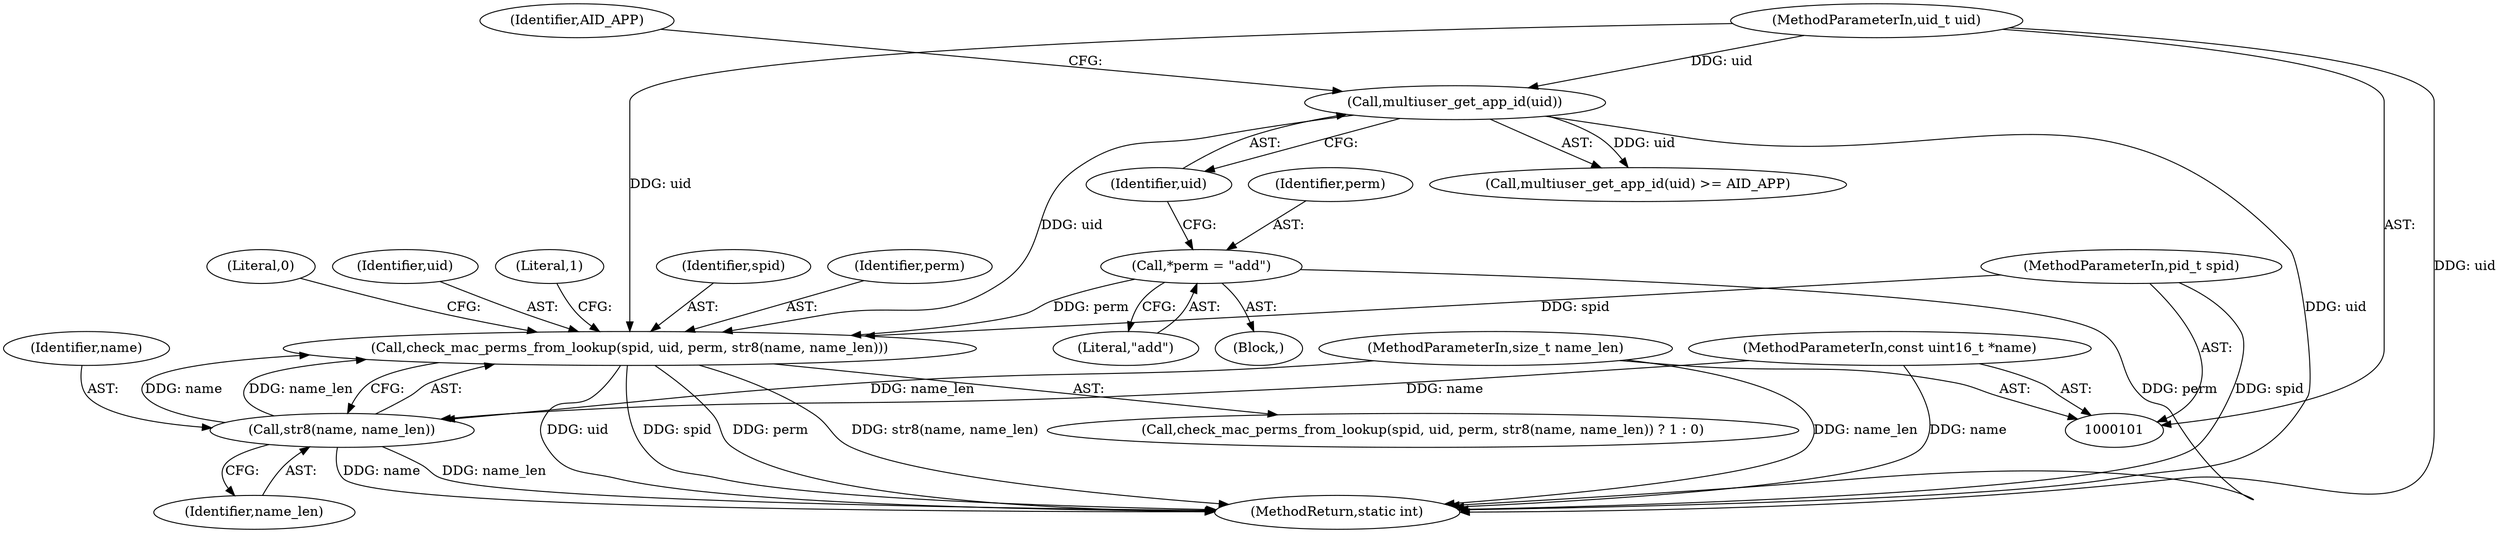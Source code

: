 digraph "0_Android_047eec456943dc082e33220d28abb7df4e089f69@pointer" {
"1000121" [label="(Call,check_mac_perms_from_lookup(spid, uid, perm, str8(name, name_len)))"];
"1000104" [label="(MethodParameterIn,pid_t spid)"];
"1000113" [label="(Call,multiuser_get_app_id(uid))"];
"1000105" [label="(MethodParameterIn,uid_t uid)"];
"1000108" [label="(Call,*perm = \"add\")"];
"1000125" [label="(Call,str8(name, name_len))"];
"1000102" [label="(MethodParameterIn,const uint16_t *name)"];
"1000103" [label="(MethodParameterIn,size_t name_len)"];
"1000126" [label="(Identifier,name)"];
"1000128" [label="(Literal,1)"];
"1000122" [label="(Identifier,spid)"];
"1000130" [label="(MethodReturn,static int)"];
"1000104" [label="(MethodParameterIn,pid_t spid)"];
"1000109" [label="(Identifier,perm)"];
"1000110" [label="(Literal,\"add\")"];
"1000113" [label="(Call,multiuser_get_app_id(uid))"];
"1000120" [label="(Call,check_mac_perms_from_lookup(spid, uid, perm, str8(name, name_len)) ? 1 : 0)"];
"1000108" [label="(Call,*perm = \"add\")"];
"1000124" [label="(Identifier,perm)"];
"1000129" [label="(Literal,0)"];
"1000125" [label="(Call,str8(name, name_len))"];
"1000127" [label="(Identifier,name_len)"];
"1000112" [label="(Call,multiuser_get_app_id(uid) >= AID_APP)"];
"1000103" [label="(MethodParameterIn,size_t name_len)"];
"1000106" [label="(Block,)"];
"1000102" [label="(MethodParameterIn,const uint16_t *name)"];
"1000115" [label="(Identifier,AID_APP)"];
"1000114" [label="(Identifier,uid)"];
"1000105" [label="(MethodParameterIn,uid_t uid)"];
"1000121" [label="(Call,check_mac_perms_from_lookup(spid, uid, perm, str8(name, name_len)))"];
"1000123" [label="(Identifier,uid)"];
"1000121" -> "1000120"  [label="AST: "];
"1000121" -> "1000125"  [label="CFG: "];
"1000122" -> "1000121"  [label="AST: "];
"1000123" -> "1000121"  [label="AST: "];
"1000124" -> "1000121"  [label="AST: "];
"1000125" -> "1000121"  [label="AST: "];
"1000128" -> "1000121"  [label="CFG: "];
"1000129" -> "1000121"  [label="CFG: "];
"1000121" -> "1000130"  [label="DDG: str8(name, name_len)"];
"1000121" -> "1000130"  [label="DDG: uid"];
"1000121" -> "1000130"  [label="DDG: spid"];
"1000121" -> "1000130"  [label="DDG: perm"];
"1000104" -> "1000121"  [label="DDG: spid"];
"1000113" -> "1000121"  [label="DDG: uid"];
"1000105" -> "1000121"  [label="DDG: uid"];
"1000108" -> "1000121"  [label="DDG: perm"];
"1000125" -> "1000121"  [label="DDG: name"];
"1000125" -> "1000121"  [label="DDG: name_len"];
"1000104" -> "1000101"  [label="AST: "];
"1000104" -> "1000130"  [label="DDG: spid"];
"1000113" -> "1000112"  [label="AST: "];
"1000113" -> "1000114"  [label="CFG: "];
"1000114" -> "1000113"  [label="AST: "];
"1000115" -> "1000113"  [label="CFG: "];
"1000113" -> "1000130"  [label="DDG: uid"];
"1000113" -> "1000112"  [label="DDG: uid"];
"1000105" -> "1000113"  [label="DDG: uid"];
"1000105" -> "1000101"  [label="AST: "];
"1000105" -> "1000130"  [label="DDG: uid"];
"1000108" -> "1000106"  [label="AST: "];
"1000108" -> "1000110"  [label="CFG: "];
"1000109" -> "1000108"  [label="AST: "];
"1000110" -> "1000108"  [label="AST: "];
"1000114" -> "1000108"  [label="CFG: "];
"1000108" -> "1000130"  [label="DDG: perm"];
"1000125" -> "1000127"  [label="CFG: "];
"1000126" -> "1000125"  [label="AST: "];
"1000127" -> "1000125"  [label="AST: "];
"1000125" -> "1000130"  [label="DDG: name"];
"1000125" -> "1000130"  [label="DDG: name_len"];
"1000102" -> "1000125"  [label="DDG: name"];
"1000103" -> "1000125"  [label="DDG: name_len"];
"1000102" -> "1000101"  [label="AST: "];
"1000102" -> "1000130"  [label="DDG: name"];
"1000103" -> "1000101"  [label="AST: "];
"1000103" -> "1000130"  [label="DDG: name_len"];
}
